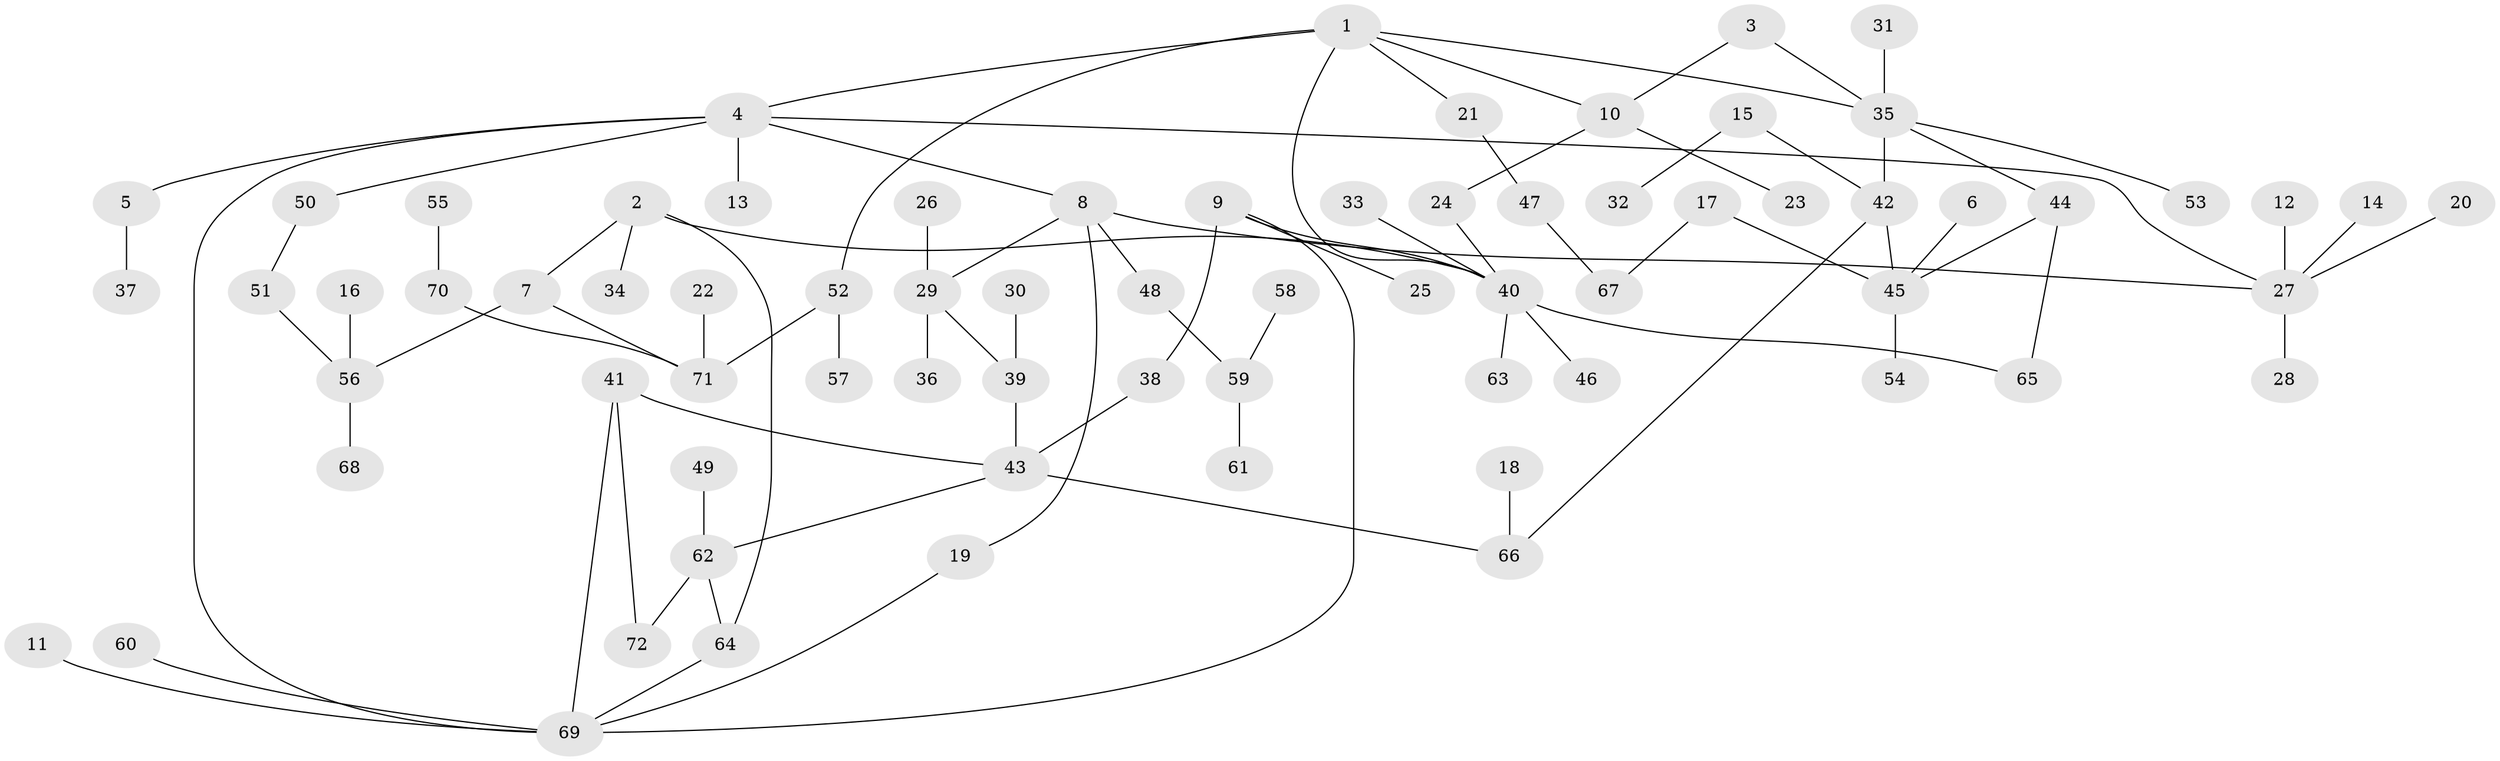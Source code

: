 // original degree distribution, {7: 0.027777777777777776, 6: 0.020833333333333332, 3: 0.09027777777777778, 5: 0.034722222222222224, 4: 0.0763888888888889, 2: 0.4027777777777778, 1: 0.3472222222222222}
// Generated by graph-tools (version 1.1) at 2025/49/03/09/25 03:49:19]
// undirected, 72 vertices, 87 edges
graph export_dot {
graph [start="1"]
  node [color=gray90,style=filled];
  1;
  2;
  3;
  4;
  5;
  6;
  7;
  8;
  9;
  10;
  11;
  12;
  13;
  14;
  15;
  16;
  17;
  18;
  19;
  20;
  21;
  22;
  23;
  24;
  25;
  26;
  27;
  28;
  29;
  30;
  31;
  32;
  33;
  34;
  35;
  36;
  37;
  38;
  39;
  40;
  41;
  42;
  43;
  44;
  45;
  46;
  47;
  48;
  49;
  50;
  51;
  52;
  53;
  54;
  55;
  56;
  57;
  58;
  59;
  60;
  61;
  62;
  63;
  64;
  65;
  66;
  67;
  68;
  69;
  70;
  71;
  72;
  1 -- 4 [weight=1.0];
  1 -- 10 [weight=1.0];
  1 -- 21 [weight=1.0];
  1 -- 35 [weight=1.0];
  1 -- 40 [weight=1.0];
  1 -- 52 [weight=1.0];
  2 -- 7 [weight=1.0];
  2 -- 34 [weight=1.0];
  2 -- 40 [weight=1.0];
  2 -- 64 [weight=1.0];
  3 -- 10 [weight=1.0];
  3 -- 35 [weight=1.0];
  4 -- 5 [weight=1.0];
  4 -- 8 [weight=1.0];
  4 -- 13 [weight=1.0];
  4 -- 27 [weight=1.0];
  4 -- 50 [weight=1.0];
  4 -- 69 [weight=1.0];
  5 -- 37 [weight=1.0];
  6 -- 45 [weight=1.0];
  7 -- 56 [weight=1.0];
  7 -- 71 [weight=1.0];
  8 -- 19 [weight=1.0];
  8 -- 27 [weight=1.0];
  8 -- 29 [weight=1.0];
  8 -- 48 [weight=1.0];
  9 -- 25 [weight=1.0];
  9 -- 38 [weight=1.0];
  9 -- 40 [weight=1.0];
  9 -- 69 [weight=1.0];
  10 -- 23 [weight=1.0];
  10 -- 24 [weight=1.0];
  11 -- 69 [weight=1.0];
  12 -- 27 [weight=1.0];
  14 -- 27 [weight=1.0];
  15 -- 32 [weight=1.0];
  15 -- 42 [weight=1.0];
  16 -- 56 [weight=1.0];
  17 -- 45 [weight=1.0];
  17 -- 67 [weight=1.0];
  18 -- 66 [weight=1.0];
  19 -- 69 [weight=1.0];
  20 -- 27 [weight=1.0];
  21 -- 47 [weight=1.0];
  22 -- 71 [weight=1.0];
  24 -- 40 [weight=1.0];
  26 -- 29 [weight=1.0];
  27 -- 28 [weight=1.0];
  29 -- 36 [weight=1.0];
  29 -- 39 [weight=1.0];
  30 -- 39 [weight=1.0];
  31 -- 35 [weight=1.0];
  33 -- 40 [weight=1.0];
  35 -- 42 [weight=1.0];
  35 -- 44 [weight=1.0];
  35 -- 53 [weight=1.0];
  38 -- 43 [weight=1.0];
  39 -- 43 [weight=1.0];
  40 -- 46 [weight=1.0];
  40 -- 63 [weight=1.0];
  40 -- 65 [weight=1.0];
  41 -- 43 [weight=1.0];
  41 -- 69 [weight=1.0];
  41 -- 72 [weight=1.0];
  42 -- 45 [weight=1.0];
  42 -- 66 [weight=1.0];
  43 -- 62 [weight=1.0];
  43 -- 66 [weight=1.0];
  44 -- 45 [weight=1.0];
  44 -- 65 [weight=1.0];
  45 -- 54 [weight=1.0];
  47 -- 67 [weight=1.0];
  48 -- 59 [weight=2.0];
  49 -- 62 [weight=1.0];
  50 -- 51 [weight=1.0];
  51 -- 56 [weight=1.0];
  52 -- 57 [weight=1.0];
  52 -- 71 [weight=1.0];
  55 -- 70 [weight=1.0];
  56 -- 68 [weight=1.0];
  58 -- 59 [weight=1.0];
  59 -- 61 [weight=1.0];
  60 -- 69 [weight=1.0];
  62 -- 64 [weight=1.0];
  62 -- 72 [weight=1.0];
  64 -- 69 [weight=1.0];
  70 -- 71 [weight=1.0];
}
